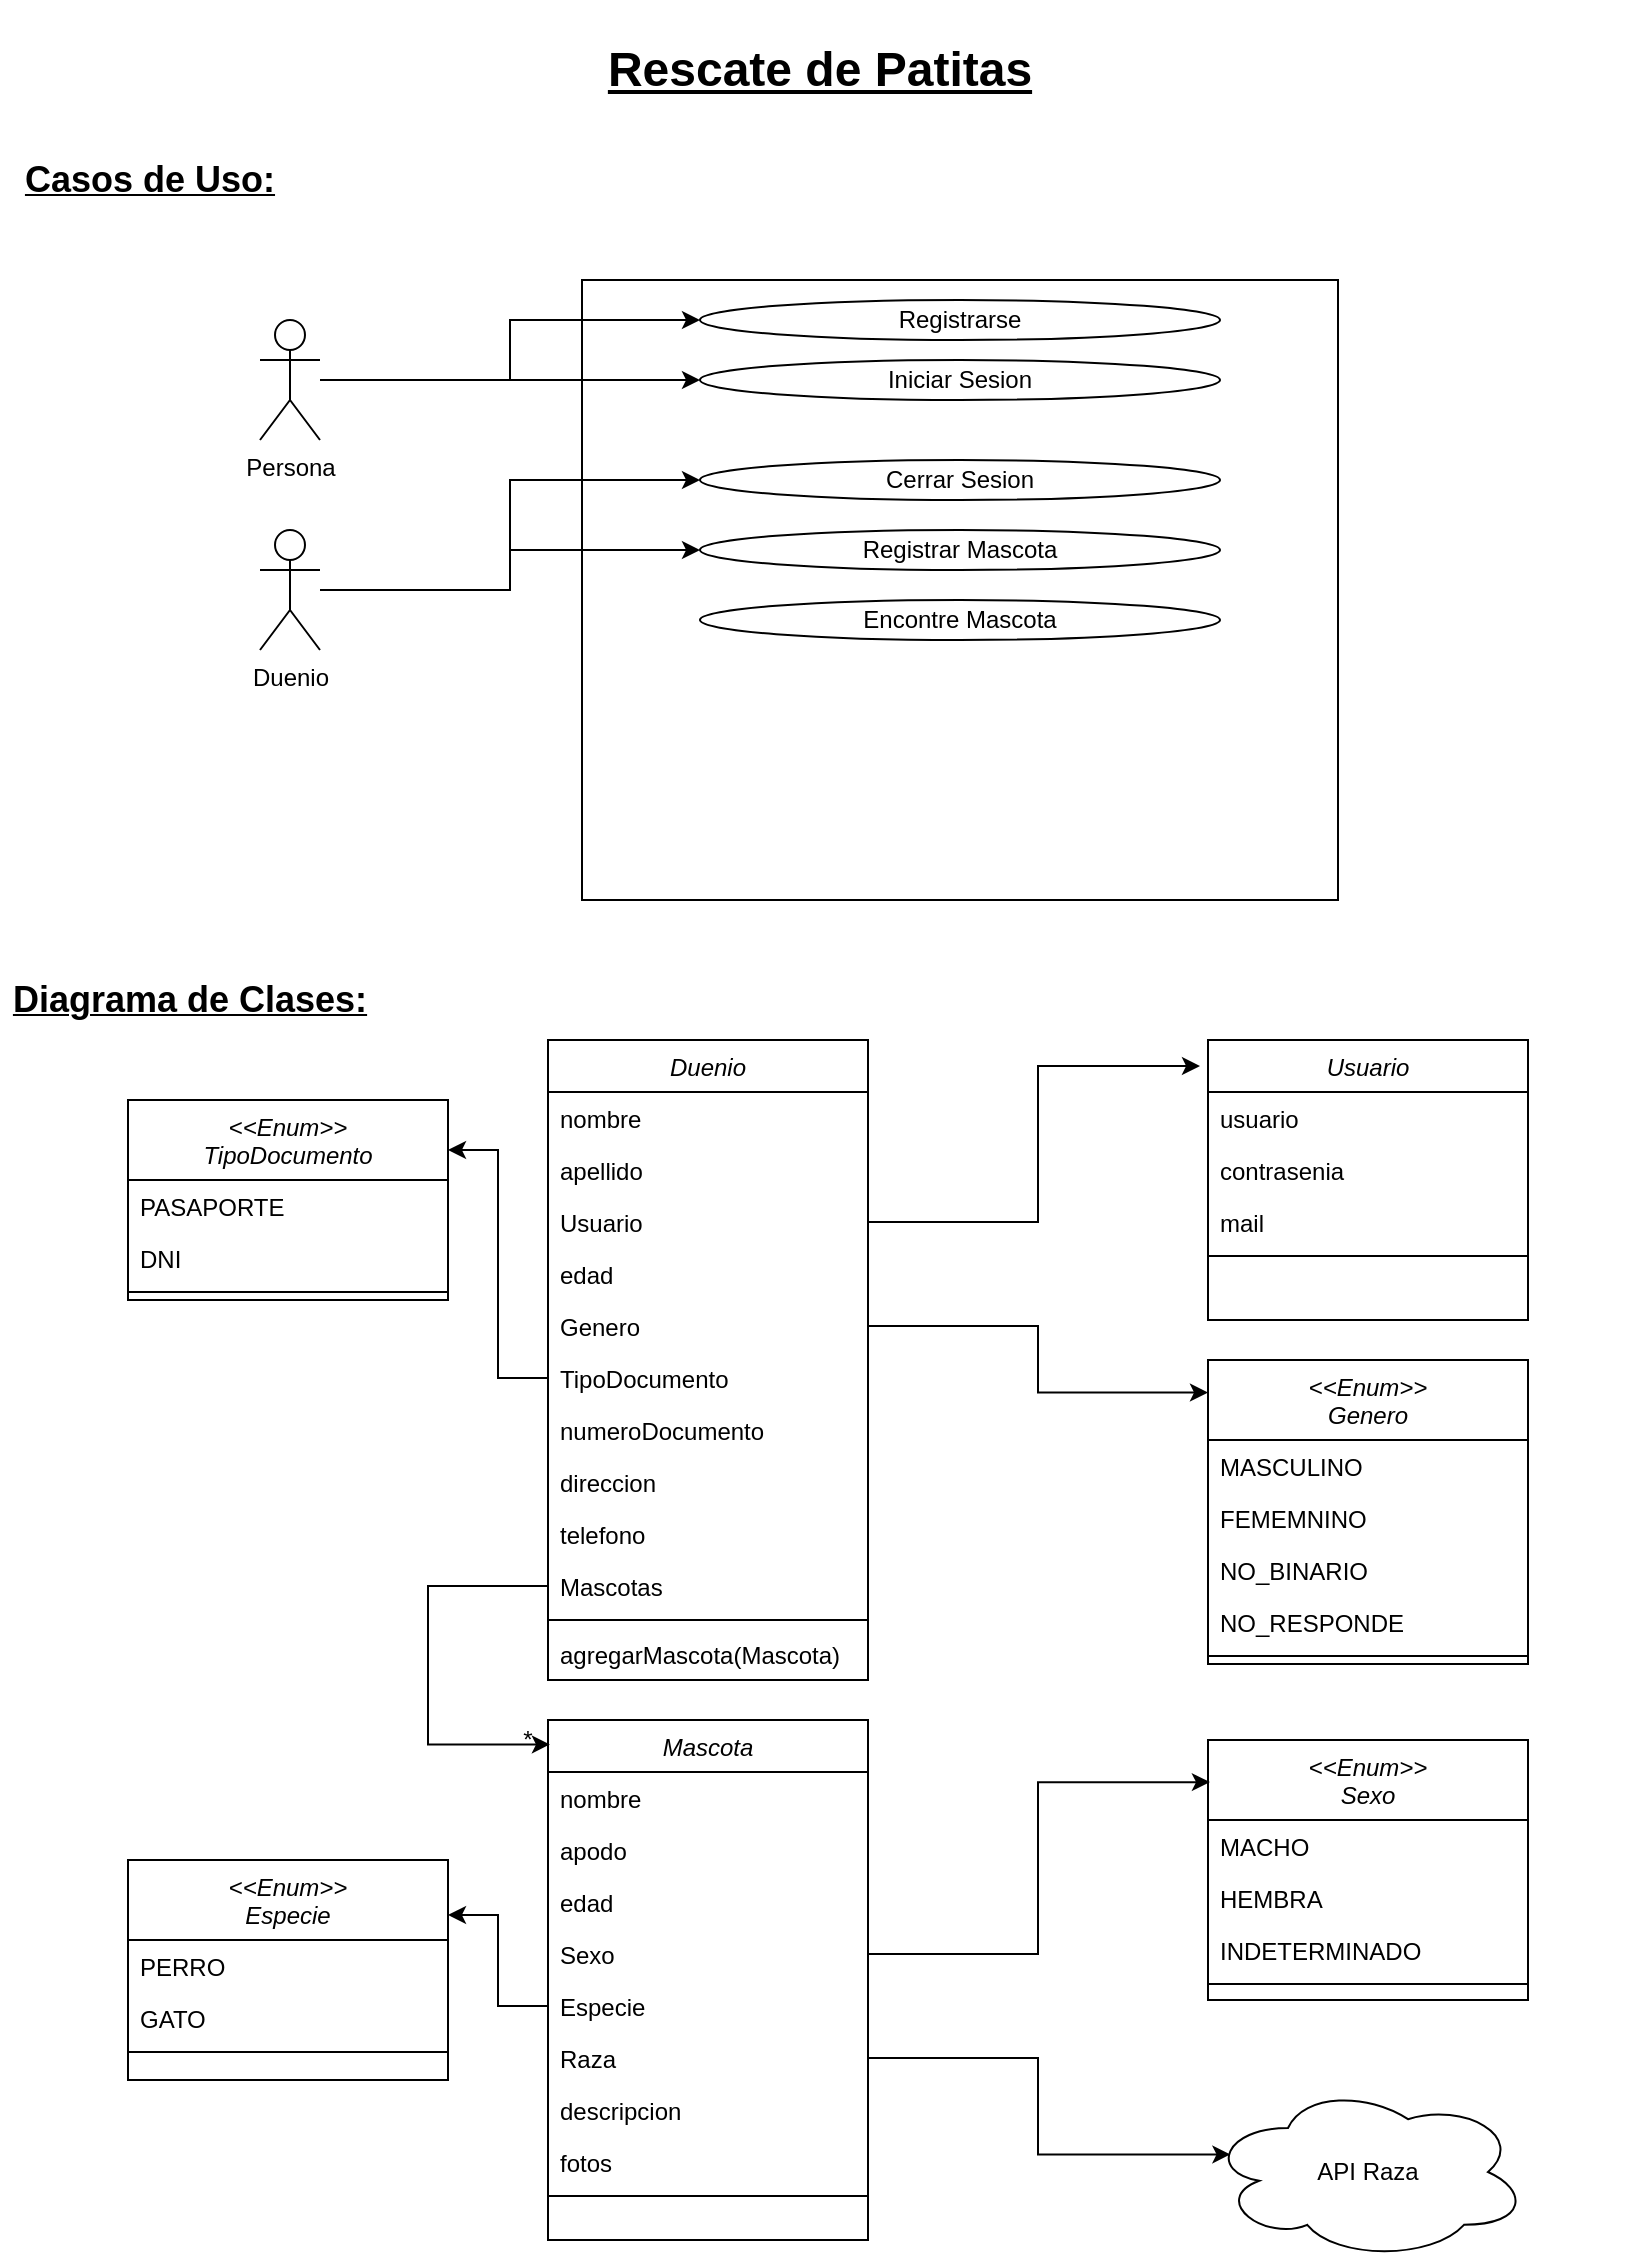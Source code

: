 <mxfile version="14.7.3" type="device"><diagram id="C5RBs43oDa-KdzZeNtuy" name="Page-1"><mxGraphModel dx="1600" dy="802" grid="1" gridSize="10" guides="1" tooltips="1" connect="1" arrows="1" fold="1" page="1" pageScale="1" pageWidth="827" pageHeight="1169" math="0" shadow="0"><root><mxCell id="WIyWlLk6GJQsqaUBKTNV-0"/><mxCell id="WIyWlLk6GJQsqaUBKTNV-1" parent="WIyWlLk6GJQsqaUBKTNV-0"/><mxCell id="IAjWCfMkITU0flVZEpAR-68" value="" style="rounded=0;whiteSpace=wrap;html=1;" vertex="1" parent="WIyWlLk6GJQsqaUBKTNV-1"><mxGeometry x="291" y="140" width="378" height="310" as="geometry"/></mxCell><mxCell id="zkfFHV4jXpPFQw0GAbJ--0" value="Duenio" style="swimlane;fontStyle=2;align=center;verticalAlign=top;childLayout=stackLayout;horizontal=1;startSize=26;horizontalStack=0;resizeParent=1;resizeLast=0;collapsible=1;marginBottom=0;rounded=0;shadow=0;strokeWidth=1;" parent="WIyWlLk6GJQsqaUBKTNV-1" vertex="1"><mxGeometry x="274" y="520" width="160" height="320" as="geometry"><mxRectangle x="230" y="140" width="160" height="26" as="alternateBounds"/></mxGeometry></mxCell><mxCell id="zkfFHV4jXpPFQw0GAbJ--1" value="nombre" style="text;align=left;verticalAlign=top;spacingLeft=4;spacingRight=4;overflow=hidden;rotatable=0;points=[[0,0.5],[1,0.5]];portConstraint=eastwest;" parent="zkfFHV4jXpPFQw0GAbJ--0" vertex="1"><mxGeometry y="26" width="160" height="26" as="geometry"/></mxCell><mxCell id="zkfFHV4jXpPFQw0GAbJ--2" value="apellido" style="text;align=left;verticalAlign=top;spacingLeft=4;spacingRight=4;overflow=hidden;rotatable=0;points=[[0,0.5],[1,0.5]];portConstraint=eastwest;rounded=0;shadow=0;html=0;" parent="zkfFHV4jXpPFQw0GAbJ--0" vertex="1"><mxGeometry y="52" width="160" height="26" as="geometry"/></mxCell><mxCell id="IAjWCfMkITU0flVZEpAR-3" value="Usuario" style="text;align=left;verticalAlign=top;spacingLeft=4;spacingRight=4;overflow=hidden;rotatable=0;points=[[0,0.5],[1,0.5]];portConstraint=eastwest;" vertex="1" parent="zkfFHV4jXpPFQw0GAbJ--0"><mxGeometry y="78" width="160" height="26" as="geometry"/></mxCell><mxCell id="IAjWCfMkITU0flVZEpAR-1" value="edad" style="text;align=left;verticalAlign=top;spacingLeft=4;spacingRight=4;overflow=hidden;rotatable=0;points=[[0,0.5],[1,0.5]];portConstraint=eastwest;" vertex="1" parent="zkfFHV4jXpPFQw0GAbJ--0"><mxGeometry y="104" width="160" height="26" as="geometry"/></mxCell><mxCell id="IAjWCfMkITU0flVZEpAR-4" value="Genero" style="text;align=left;verticalAlign=top;spacingLeft=4;spacingRight=4;overflow=hidden;rotatable=0;points=[[0,0.5],[1,0.5]];portConstraint=eastwest;" vertex="1" parent="zkfFHV4jXpPFQw0GAbJ--0"><mxGeometry y="130" width="160" height="26" as="geometry"/></mxCell><mxCell id="IAjWCfMkITU0flVZEpAR-2" value="TipoDocumento" style="text;align=left;verticalAlign=top;spacingLeft=4;spacingRight=4;overflow=hidden;rotatable=0;points=[[0,0.5],[1,0.5]];portConstraint=eastwest;" vertex="1" parent="zkfFHV4jXpPFQw0GAbJ--0"><mxGeometry y="156" width="160" height="26" as="geometry"/></mxCell><mxCell id="IAjWCfMkITU0flVZEpAR-0" value="numeroDocumento" style="text;align=left;verticalAlign=top;spacingLeft=4;spacingRight=4;overflow=hidden;rotatable=0;points=[[0,0.5],[1,0.5]];portConstraint=eastwest;" vertex="1" parent="zkfFHV4jXpPFQw0GAbJ--0"><mxGeometry y="182" width="160" height="26" as="geometry"/></mxCell><mxCell id="zkfFHV4jXpPFQw0GAbJ--3" value="direccion" style="text;align=left;verticalAlign=top;spacingLeft=4;spacingRight=4;overflow=hidden;rotatable=0;points=[[0,0.5],[1,0.5]];portConstraint=eastwest;rounded=0;shadow=0;html=0;" parent="zkfFHV4jXpPFQw0GAbJ--0" vertex="1"><mxGeometry y="208" width="160" height="26" as="geometry"/></mxCell><mxCell id="IAjWCfMkITU0flVZEpAR-20" value="telefono" style="text;align=left;verticalAlign=top;spacingLeft=4;spacingRight=4;overflow=hidden;rotatable=0;points=[[0,0.5],[1,0.5]];portConstraint=eastwest;rounded=0;shadow=0;html=0;" vertex="1" parent="zkfFHV4jXpPFQw0GAbJ--0"><mxGeometry y="234" width="160" height="26" as="geometry"/></mxCell><mxCell id="IAjWCfMkITU0flVZEpAR-6" value="Mascotas" style="text;align=left;verticalAlign=top;spacingLeft=4;spacingRight=4;overflow=hidden;rotatable=0;points=[[0,0.5],[1,0.5]];portConstraint=eastwest;rounded=0;shadow=0;html=0;" vertex="1" parent="zkfFHV4jXpPFQw0GAbJ--0"><mxGeometry y="260" width="160" height="26" as="geometry"/></mxCell><mxCell id="zkfFHV4jXpPFQw0GAbJ--4" value="" style="line;html=1;strokeWidth=1;align=left;verticalAlign=middle;spacingTop=-1;spacingLeft=3;spacingRight=3;rotatable=0;labelPosition=right;points=[];portConstraint=eastwest;" parent="zkfFHV4jXpPFQw0GAbJ--0" vertex="1"><mxGeometry y="286" width="160" height="8" as="geometry"/></mxCell><mxCell id="zkfFHV4jXpPFQw0GAbJ--5" value="agregarMascota(Mascota)" style="text;align=left;verticalAlign=top;spacingLeft=4;spacingRight=4;overflow=hidden;rotatable=0;points=[[0,0.5],[1,0.5]];portConstraint=eastwest;" parent="zkfFHV4jXpPFQw0GAbJ--0" vertex="1"><mxGeometry y="294" width="160" height="26" as="geometry"/></mxCell><mxCell id="IAjWCfMkITU0flVZEpAR-7" value="Usuario" style="swimlane;fontStyle=2;align=center;verticalAlign=top;childLayout=stackLayout;horizontal=1;startSize=26;horizontalStack=0;resizeParent=1;resizeLast=0;collapsible=1;marginBottom=0;rounded=0;shadow=0;strokeWidth=1;" vertex="1" parent="WIyWlLk6GJQsqaUBKTNV-1"><mxGeometry x="604" y="520" width="160" height="140" as="geometry"><mxRectangle x="230" y="140" width="160" height="26" as="alternateBounds"/></mxGeometry></mxCell><mxCell id="IAjWCfMkITU0flVZEpAR-8" value="usuario" style="text;align=left;verticalAlign=top;spacingLeft=4;spacingRight=4;overflow=hidden;rotatable=0;points=[[0,0.5],[1,0.5]];portConstraint=eastwest;" vertex="1" parent="IAjWCfMkITU0flVZEpAR-7"><mxGeometry y="26" width="160" height="26" as="geometry"/></mxCell><mxCell id="IAjWCfMkITU0flVZEpAR-9" value="contrasenia" style="text;align=left;verticalAlign=top;spacingLeft=4;spacingRight=4;overflow=hidden;rotatable=0;points=[[0,0.5],[1,0.5]];portConstraint=eastwest;rounded=0;shadow=0;html=0;" vertex="1" parent="IAjWCfMkITU0flVZEpAR-7"><mxGeometry y="52" width="160" height="26" as="geometry"/></mxCell><mxCell id="IAjWCfMkITU0flVZEpAR-10" value="mail" style="text;align=left;verticalAlign=top;spacingLeft=4;spacingRight=4;overflow=hidden;rotatable=0;points=[[0,0.5],[1,0.5]];portConstraint=eastwest;" vertex="1" parent="IAjWCfMkITU0flVZEpAR-7"><mxGeometry y="78" width="160" height="26" as="geometry"/></mxCell><mxCell id="IAjWCfMkITU0flVZEpAR-17" value="" style="line;html=1;strokeWidth=1;align=left;verticalAlign=middle;spacingTop=-1;spacingLeft=3;spacingRight=3;rotatable=0;labelPosition=right;points=[];portConstraint=eastwest;" vertex="1" parent="IAjWCfMkITU0flVZEpAR-7"><mxGeometry y="104" width="160" height="8" as="geometry"/></mxCell><mxCell id="IAjWCfMkITU0flVZEpAR-19" style="edgeStyle=orthogonalEdgeStyle;rounded=0;orthogonalLoop=1;jettySize=auto;html=1;exitX=1;exitY=0.5;exitDx=0;exitDy=0;entryX=-0.025;entryY=0.093;entryDx=0;entryDy=0;entryPerimeter=0;" edge="1" parent="WIyWlLk6GJQsqaUBKTNV-1" source="IAjWCfMkITU0flVZEpAR-3" target="IAjWCfMkITU0flVZEpAR-7"><mxGeometry relative="1" as="geometry"/></mxCell><mxCell id="IAjWCfMkITU0flVZEpAR-21" value="&lt;&lt;Enum&gt;&gt;&#10;Genero" style="swimlane;fontStyle=2;align=center;verticalAlign=top;childLayout=stackLayout;horizontal=1;startSize=40;horizontalStack=0;resizeParent=1;resizeLast=0;collapsible=1;marginBottom=0;rounded=0;shadow=0;strokeWidth=1;" vertex="1" parent="WIyWlLk6GJQsqaUBKTNV-1"><mxGeometry x="604" y="680" width="160" height="152" as="geometry"><mxRectangle x="230" y="140" width="160" height="26" as="alternateBounds"/></mxGeometry></mxCell><mxCell id="IAjWCfMkITU0flVZEpAR-22" value="MASCULINO" style="text;align=left;verticalAlign=top;spacingLeft=4;spacingRight=4;overflow=hidden;rotatable=0;points=[[0,0.5],[1,0.5]];portConstraint=eastwest;" vertex="1" parent="IAjWCfMkITU0flVZEpAR-21"><mxGeometry y="40" width="160" height="26" as="geometry"/></mxCell><mxCell id="IAjWCfMkITU0flVZEpAR-23" value="FEMEMNINO" style="text;align=left;verticalAlign=top;spacingLeft=4;spacingRight=4;overflow=hidden;rotatable=0;points=[[0,0.5],[1,0.5]];portConstraint=eastwest;rounded=0;shadow=0;html=0;" vertex="1" parent="IAjWCfMkITU0flVZEpAR-21"><mxGeometry y="66" width="160" height="26" as="geometry"/></mxCell><mxCell id="IAjWCfMkITU0flVZEpAR-24" value="NO_BINARIO" style="text;align=left;verticalAlign=top;spacingLeft=4;spacingRight=4;overflow=hidden;rotatable=0;points=[[0,0.5],[1,0.5]];portConstraint=eastwest;" vertex="1" parent="IAjWCfMkITU0flVZEpAR-21"><mxGeometry y="92" width="160" height="26" as="geometry"/></mxCell><mxCell id="IAjWCfMkITU0flVZEpAR-26" value="NO_RESPONDE" style="text;align=left;verticalAlign=top;spacingLeft=4;spacingRight=4;overflow=hidden;rotatable=0;points=[[0,0.5],[1,0.5]];portConstraint=eastwest;" vertex="1" parent="IAjWCfMkITU0flVZEpAR-21"><mxGeometry y="118" width="160" height="26" as="geometry"/></mxCell><mxCell id="IAjWCfMkITU0flVZEpAR-25" value="" style="line;html=1;strokeWidth=1;align=left;verticalAlign=middle;spacingTop=-1;spacingLeft=3;spacingRight=3;rotatable=0;labelPosition=right;points=[];portConstraint=eastwest;" vertex="1" parent="IAjWCfMkITU0flVZEpAR-21"><mxGeometry y="144" width="160" height="8" as="geometry"/></mxCell><mxCell id="IAjWCfMkITU0flVZEpAR-27" style="edgeStyle=orthogonalEdgeStyle;rounded=0;orthogonalLoop=1;jettySize=auto;html=1;entryX=0;entryY=0.107;entryDx=0;entryDy=0;entryPerimeter=0;" edge="1" parent="WIyWlLk6GJQsqaUBKTNV-1" source="IAjWCfMkITU0flVZEpAR-4" target="IAjWCfMkITU0flVZEpAR-21"><mxGeometry relative="1" as="geometry"/></mxCell><mxCell id="IAjWCfMkITU0flVZEpAR-28" value="&lt;&lt;Enum&gt;&gt; &#10;TipoDocumento" style="swimlane;fontStyle=2;align=center;verticalAlign=top;childLayout=stackLayout;horizontal=1;startSize=40;horizontalStack=0;resizeParent=1;resizeLast=0;collapsible=1;marginBottom=0;rounded=0;shadow=0;strokeWidth=1;" vertex="1" parent="WIyWlLk6GJQsqaUBKTNV-1"><mxGeometry x="64" y="550" width="160" height="100" as="geometry"><mxRectangle x="230" y="140" width="160" height="26" as="alternateBounds"/></mxGeometry></mxCell><mxCell id="IAjWCfMkITU0flVZEpAR-29" value="PASAPORTE" style="text;align=left;verticalAlign=top;spacingLeft=4;spacingRight=4;overflow=hidden;rotatable=0;points=[[0,0.5],[1,0.5]];portConstraint=eastwest;" vertex="1" parent="IAjWCfMkITU0flVZEpAR-28"><mxGeometry y="40" width="160" height="26" as="geometry"/></mxCell><mxCell id="IAjWCfMkITU0flVZEpAR-30" value="DNI" style="text;align=left;verticalAlign=top;spacingLeft=4;spacingRight=4;overflow=hidden;rotatable=0;points=[[0,0.5],[1,0.5]];portConstraint=eastwest;rounded=0;shadow=0;html=0;" vertex="1" parent="IAjWCfMkITU0flVZEpAR-28"><mxGeometry y="66" width="160" height="26" as="geometry"/></mxCell><mxCell id="IAjWCfMkITU0flVZEpAR-33" value="" style="line;html=1;strokeWidth=1;align=left;verticalAlign=middle;spacingTop=-1;spacingLeft=3;spacingRight=3;rotatable=0;labelPosition=right;points=[];portConstraint=eastwest;" vertex="1" parent="IAjWCfMkITU0flVZEpAR-28"><mxGeometry y="92" width="160" height="8" as="geometry"/></mxCell><mxCell id="IAjWCfMkITU0flVZEpAR-34" style="edgeStyle=orthogonalEdgeStyle;rounded=0;orthogonalLoop=1;jettySize=auto;html=1;entryX=1;entryY=0.25;entryDx=0;entryDy=0;" edge="1" parent="WIyWlLk6GJQsqaUBKTNV-1" source="IAjWCfMkITU0flVZEpAR-2" target="IAjWCfMkITU0flVZEpAR-28"><mxGeometry relative="1" as="geometry"/></mxCell><mxCell id="IAjWCfMkITU0flVZEpAR-35" value="&lt;&lt;Enum&gt;&gt;&#10;Sexo" style="swimlane;fontStyle=2;align=center;verticalAlign=top;childLayout=stackLayout;horizontal=1;startSize=40;horizontalStack=0;resizeParent=1;resizeLast=0;collapsible=1;marginBottom=0;rounded=0;shadow=0;strokeWidth=1;" vertex="1" parent="WIyWlLk6GJQsqaUBKTNV-1"><mxGeometry x="604" y="870" width="160" height="130" as="geometry"><mxRectangle x="230" y="140" width="160" height="26" as="alternateBounds"/></mxGeometry></mxCell><mxCell id="IAjWCfMkITU0flVZEpAR-36" value="MACHO" style="text;align=left;verticalAlign=top;spacingLeft=4;spacingRight=4;overflow=hidden;rotatable=0;points=[[0,0.5],[1,0.5]];portConstraint=eastwest;" vertex="1" parent="IAjWCfMkITU0flVZEpAR-35"><mxGeometry y="40" width="160" height="26" as="geometry"/></mxCell><mxCell id="IAjWCfMkITU0flVZEpAR-37" value="HEMBRA" style="text;align=left;verticalAlign=top;spacingLeft=4;spacingRight=4;overflow=hidden;rotatable=0;points=[[0,0.5],[1,0.5]];portConstraint=eastwest;rounded=0;shadow=0;html=0;" vertex="1" parent="IAjWCfMkITU0flVZEpAR-35"><mxGeometry y="66" width="160" height="26" as="geometry"/></mxCell><mxCell id="IAjWCfMkITU0flVZEpAR-38" value="INDETERMINADO" style="text;align=left;verticalAlign=top;spacingLeft=4;spacingRight=4;overflow=hidden;rotatable=0;points=[[0,0.5],[1,0.5]];portConstraint=eastwest;" vertex="1" parent="IAjWCfMkITU0flVZEpAR-35"><mxGeometry y="92" width="160" height="26" as="geometry"/></mxCell><mxCell id="IAjWCfMkITU0flVZEpAR-40" value="" style="line;html=1;strokeWidth=1;align=left;verticalAlign=middle;spacingTop=-1;spacingLeft=3;spacingRight=3;rotatable=0;labelPosition=right;points=[];portConstraint=eastwest;" vertex="1" parent="IAjWCfMkITU0flVZEpAR-35"><mxGeometry y="118" width="160" height="8" as="geometry"/></mxCell><mxCell id="IAjWCfMkITU0flVZEpAR-41" value="Mascota" style="swimlane;fontStyle=2;align=center;verticalAlign=top;childLayout=stackLayout;horizontal=1;startSize=26;horizontalStack=0;resizeParent=1;resizeLast=0;collapsible=1;marginBottom=0;rounded=0;shadow=0;strokeWidth=1;" vertex="1" parent="WIyWlLk6GJQsqaUBKTNV-1"><mxGeometry x="274" y="860" width="160" height="260" as="geometry"><mxRectangle x="230" y="140" width="160" height="26" as="alternateBounds"/></mxGeometry></mxCell><mxCell id="IAjWCfMkITU0flVZEpAR-42" value="nombre" style="text;align=left;verticalAlign=top;spacingLeft=4;spacingRight=4;overflow=hidden;rotatable=0;points=[[0,0.5],[1,0.5]];portConstraint=eastwest;" vertex="1" parent="IAjWCfMkITU0flVZEpAR-41"><mxGeometry y="26" width="160" height="26" as="geometry"/></mxCell><mxCell id="IAjWCfMkITU0flVZEpAR-43" value="apodo" style="text;align=left;verticalAlign=top;spacingLeft=4;spacingRight=4;overflow=hidden;rotatable=0;points=[[0,0.5],[1,0.5]];portConstraint=eastwest;rounded=0;shadow=0;html=0;" vertex="1" parent="IAjWCfMkITU0flVZEpAR-41"><mxGeometry y="52" width="160" height="26" as="geometry"/></mxCell><mxCell id="IAjWCfMkITU0flVZEpAR-44" value="edad" style="text;align=left;verticalAlign=top;spacingLeft=4;spacingRight=4;overflow=hidden;rotatable=0;points=[[0,0.5],[1,0.5]];portConstraint=eastwest;" vertex="1" parent="IAjWCfMkITU0flVZEpAR-41"><mxGeometry y="78" width="160" height="26" as="geometry"/></mxCell><mxCell id="IAjWCfMkITU0flVZEpAR-45" value="Sexo" style="text;align=left;verticalAlign=top;spacingLeft=4;spacingRight=4;overflow=hidden;rotatable=0;points=[[0,0.5],[1,0.5]];portConstraint=eastwest;" vertex="1" parent="IAjWCfMkITU0flVZEpAR-41"><mxGeometry y="104" width="160" height="26" as="geometry"/></mxCell><mxCell id="IAjWCfMkITU0flVZEpAR-46" value="Especie" style="text;align=left;verticalAlign=top;spacingLeft=4;spacingRight=4;overflow=hidden;rotatable=0;points=[[0,0.5],[1,0.5]];portConstraint=eastwest;" vertex="1" parent="IAjWCfMkITU0flVZEpAR-41"><mxGeometry y="130" width="160" height="26" as="geometry"/></mxCell><mxCell id="IAjWCfMkITU0flVZEpAR-47" value="Raza" style="text;align=left;verticalAlign=top;spacingLeft=4;spacingRight=4;overflow=hidden;rotatable=0;points=[[0,0.5],[1,0.5]];portConstraint=eastwest;" vertex="1" parent="IAjWCfMkITU0flVZEpAR-41"><mxGeometry y="156" width="160" height="26" as="geometry"/></mxCell><mxCell id="IAjWCfMkITU0flVZEpAR-48" value="descripcion" style="text;align=left;verticalAlign=top;spacingLeft=4;spacingRight=4;overflow=hidden;rotatable=0;points=[[0,0.5],[1,0.5]];portConstraint=eastwest;" vertex="1" parent="IAjWCfMkITU0flVZEpAR-41"><mxGeometry y="182" width="160" height="26" as="geometry"/></mxCell><mxCell id="IAjWCfMkITU0flVZEpAR-49" value="fotos" style="text;align=left;verticalAlign=top;spacingLeft=4;spacingRight=4;overflow=hidden;rotatable=0;points=[[0,0.5],[1,0.5]];portConstraint=eastwest;rounded=0;shadow=0;html=0;" vertex="1" parent="IAjWCfMkITU0flVZEpAR-41"><mxGeometry y="208" width="160" height="26" as="geometry"/></mxCell><mxCell id="IAjWCfMkITU0flVZEpAR-52" value="" style="line;html=1;strokeWidth=1;align=left;verticalAlign=middle;spacingTop=-1;spacingLeft=3;spacingRight=3;rotatable=0;labelPosition=right;points=[];portConstraint=eastwest;" vertex="1" parent="IAjWCfMkITU0flVZEpAR-41"><mxGeometry y="234" width="160" height="8" as="geometry"/></mxCell><mxCell id="IAjWCfMkITU0flVZEpAR-54" style="edgeStyle=orthogonalEdgeStyle;rounded=0;orthogonalLoop=1;jettySize=auto;html=1;entryX=0.006;entryY=0.047;entryDx=0;entryDy=0;entryPerimeter=0;" edge="1" parent="WIyWlLk6GJQsqaUBKTNV-1" source="IAjWCfMkITU0flVZEpAR-6" target="IAjWCfMkITU0flVZEpAR-41"><mxGeometry relative="1" as="geometry"><Array as="points"><mxPoint x="214" y="793"/><mxPoint x="214" y="872"/></Array></mxGeometry></mxCell><mxCell id="IAjWCfMkITU0flVZEpAR-55" value="*" style="text;html=1;strokeColor=none;fillColor=none;align=center;verticalAlign=middle;whiteSpace=wrap;rounded=0;" vertex="1" parent="WIyWlLk6GJQsqaUBKTNV-1"><mxGeometry x="244" y="860" width="40" height="20" as="geometry"/></mxCell><mxCell id="IAjWCfMkITU0flVZEpAR-56" style="edgeStyle=orthogonalEdgeStyle;rounded=0;orthogonalLoop=1;jettySize=auto;html=1;entryX=0.006;entryY=0.162;entryDx=0;entryDy=0;entryPerimeter=0;" edge="1" parent="WIyWlLk6GJQsqaUBKTNV-1" source="IAjWCfMkITU0flVZEpAR-45" target="IAjWCfMkITU0flVZEpAR-35"><mxGeometry relative="1" as="geometry"/></mxCell><mxCell id="IAjWCfMkITU0flVZEpAR-57" value="&lt;&lt;Enum&gt;&gt;&#10;Especie" style="swimlane;fontStyle=2;align=center;verticalAlign=top;childLayout=stackLayout;horizontal=1;startSize=40;horizontalStack=0;resizeParent=1;resizeLast=0;collapsible=1;marginBottom=0;rounded=0;shadow=0;strokeWidth=1;" vertex="1" parent="WIyWlLk6GJQsqaUBKTNV-1"><mxGeometry x="64" y="930" width="160" height="110" as="geometry"><mxRectangle x="230" y="140" width="160" height="26" as="alternateBounds"/></mxGeometry></mxCell><mxCell id="IAjWCfMkITU0flVZEpAR-58" value="PERRO" style="text;align=left;verticalAlign=top;spacingLeft=4;spacingRight=4;overflow=hidden;rotatable=0;points=[[0,0.5],[1,0.5]];portConstraint=eastwest;" vertex="1" parent="IAjWCfMkITU0flVZEpAR-57"><mxGeometry y="40" width="160" height="26" as="geometry"/></mxCell><mxCell id="IAjWCfMkITU0flVZEpAR-59" value="GATO" style="text;align=left;verticalAlign=top;spacingLeft=4;spacingRight=4;overflow=hidden;rotatable=0;points=[[0,0.5],[1,0.5]];portConstraint=eastwest;rounded=0;shadow=0;html=0;" vertex="1" parent="IAjWCfMkITU0flVZEpAR-57"><mxGeometry y="66" width="160" height="26" as="geometry"/></mxCell><mxCell id="IAjWCfMkITU0flVZEpAR-61" value="" style="line;html=1;strokeWidth=1;align=left;verticalAlign=middle;spacingTop=-1;spacingLeft=3;spacingRight=3;rotatable=0;labelPosition=right;points=[];portConstraint=eastwest;" vertex="1" parent="IAjWCfMkITU0flVZEpAR-57"><mxGeometry y="92" width="160" height="8" as="geometry"/></mxCell><mxCell id="IAjWCfMkITU0flVZEpAR-62" style="edgeStyle=orthogonalEdgeStyle;rounded=0;orthogonalLoop=1;jettySize=auto;html=1;entryX=1;entryY=0.25;entryDx=0;entryDy=0;" edge="1" parent="WIyWlLk6GJQsqaUBKTNV-1" source="IAjWCfMkITU0flVZEpAR-46" target="IAjWCfMkITU0flVZEpAR-57"><mxGeometry relative="1" as="geometry"/></mxCell><mxCell id="IAjWCfMkITU0flVZEpAR-63" value="&lt;font style=&quot;font-size: 24px&quot;&gt;&lt;u&gt;&lt;b&gt;Rescate de Patitas&lt;/b&gt;&lt;/u&gt;&lt;/font&gt;" style="text;html=1;strokeColor=none;fillColor=none;align=center;verticalAlign=middle;whiteSpace=wrap;rounded=0;" vertex="1" parent="WIyWlLk6GJQsqaUBKTNV-1"><mxGeometry width="820" height="70" as="geometry"/></mxCell><mxCell id="IAjWCfMkITU0flVZEpAR-64" value="API Raza" style="ellipse;shape=cloud;whiteSpace=wrap;html=1;" vertex="1" parent="WIyWlLk6GJQsqaUBKTNV-1"><mxGeometry x="604" y="1042" width="160" height="88" as="geometry"/></mxCell><mxCell id="IAjWCfMkITU0flVZEpAR-65" style="edgeStyle=orthogonalEdgeStyle;rounded=0;orthogonalLoop=1;jettySize=auto;html=1;entryX=0.07;entryY=0.4;entryDx=0;entryDy=0;entryPerimeter=0;" edge="1" parent="WIyWlLk6GJQsqaUBKTNV-1" source="IAjWCfMkITU0flVZEpAR-47" target="IAjWCfMkITU0flVZEpAR-64"><mxGeometry relative="1" as="geometry"/></mxCell><mxCell id="IAjWCfMkITU0flVZEpAR-66" value="&lt;b&gt;&lt;u&gt;&lt;font style=&quot;font-size: 18px&quot;&gt;Casos de Uso:&lt;/font&gt;&lt;/u&gt;&lt;/b&gt;" style="text;html=1;strokeColor=none;fillColor=none;align=center;verticalAlign=middle;whiteSpace=wrap;rounded=0;" vertex="1" parent="WIyWlLk6GJQsqaUBKTNV-1"><mxGeometry y="70" width="150" height="40" as="geometry"/></mxCell><mxCell id="IAjWCfMkITU0flVZEpAR-71" style="edgeStyle=orthogonalEdgeStyle;rounded=0;orthogonalLoop=1;jettySize=auto;html=1;entryX=0;entryY=0.5;entryDx=0;entryDy=0;" edge="1" parent="WIyWlLk6GJQsqaUBKTNV-1" source="IAjWCfMkITU0flVZEpAR-67" target="IAjWCfMkITU0flVZEpAR-69"><mxGeometry relative="1" as="geometry"/></mxCell><mxCell id="IAjWCfMkITU0flVZEpAR-72" style="edgeStyle=orthogonalEdgeStyle;rounded=0;orthogonalLoop=1;jettySize=auto;html=1;entryX=0;entryY=0.5;entryDx=0;entryDy=0;" edge="1" parent="WIyWlLk6GJQsqaUBKTNV-1" source="IAjWCfMkITU0flVZEpAR-67" target="IAjWCfMkITU0flVZEpAR-70"><mxGeometry relative="1" as="geometry"/></mxCell><mxCell id="IAjWCfMkITU0flVZEpAR-67" value="Persona" style="shape=umlActor;verticalLabelPosition=bottom;verticalAlign=top;html=1;outlineConnect=0;" vertex="1" parent="WIyWlLk6GJQsqaUBKTNV-1"><mxGeometry x="130" y="160" width="30" height="60" as="geometry"/></mxCell><mxCell id="IAjWCfMkITU0flVZEpAR-69" value="Registrarse" style="ellipse;whiteSpace=wrap;html=1;" vertex="1" parent="WIyWlLk6GJQsqaUBKTNV-1"><mxGeometry x="350" y="150" width="260" height="20" as="geometry"/></mxCell><mxCell id="IAjWCfMkITU0flVZEpAR-70" value="Iniciar Sesion" style="ellipse;whiteSpace=wrap;html=1;" vertex="1" parent="WIyWlLk6GJQsqaUBKTNV-1"><mxGeometry x="350" y="180" width="260" height="20" as="geometry"/></mxCell><mxCell id="IAjWCfMkITU0flVZEpAR-75" style="edgeStyle=orthogonalEdgeStyle;rounded=0;orthogonalLoop=1;jettySize=auto;html=1;entryX=0;entryY=0.5;entryDx=0;entryDy=0;" edge="1" parent="WIyWlLk6GJQsqaUBKTNV-1" source="IAjWCfMkITU0flVZEpAR-73" target="IAjWCfMkITU0flVZEpAR-74"><mxGeometry relative="1" as="geometry"/></mxCell><mxCell id="IAjWCfMkITU0flVZEpAR-77" style="edgeStyle=orthogonalEdgeStyle;rounded=0;orthogonalLoop=1;jettySize=auto;html=1;entryX=0;entryY=0.5;entryDx=0;entryDy=0;" edge="1" parent="WIyWlLk6GJQsqaUBKTNV-1" source="IAjWCfMkITU0flVZEpAR-73" target="IAjWCfMkITU0flVZEpAR-76"><mxGeometry relative="1" as="geometry"/></mxCell><mxCell id="IAjWCfMkITU0flVZEpAR-73" value="Duenio" style="shape=umlActor;verticalLabelPosition=bottom;verticalAlign=top;html=1;outlineConnect=0;" vertex="1" parent="WIyWlLk6GJQsqaUBKTNV-1"><mxGeometry x="130" y="265" width="30" height="60" as="geometry"/></mxCell><mxCell id="IAjWCfMkITU0flVZEpAR-74" value="Cerrar Sesion" style="ellipse;whiteSpace=wrap;html=1;" vertex="1" parent="WIyWlLk6GJQsqaUBKTNV-1"><mxGeometry x="350" y="230" width="260" height="20" as="geometry"/></mxCell><mxCell id="IAjWCfMkITU0flVZEpAR-76" value="Registrar Mascota" style="ellipse;whiteSpace=wrap;html=1;" vertex="1" parent="WIyWlLk6GJQsqaUBKTNV-1"><mxGeometry x="350" y="265" width="260" height="20" as="geometry"/></mxCell><mxCell id="IAjWCfMkITU0flVZEpAR-78" value="&lt;b&gt;&lt;u&gt;&lt;font style=&quot;font-size: 18px&quot;&gt;Diagrama de Clases:&lt;/font&gt;&lt;/u&gt;&lt;/b&gt;" style="text;html=1;strokeColor=none;fillColor=none;align=center;verticalAlign=middle;whiteSpace=wrap;rounded=0;" vertex="1" parent="WIyWlLk6GJQsqaUBKTNV-1"><mxGeometry y="480" width="190" height="40" as="geometry"/></mxCell><mxCell id="IAjWCfMkITU0flVZEpAR-79" value="Encontre Mascota" style="ellipse;whiteSpace=wrap;html=1;" vertex="1" parent="WIyWlLk6GJQsqaUBKTNV-1"><mxGeometry x="350" y="300" width="260" height="20" as="geometry"/></mxCell></root></mxGraphModel></diagram></mxfile>